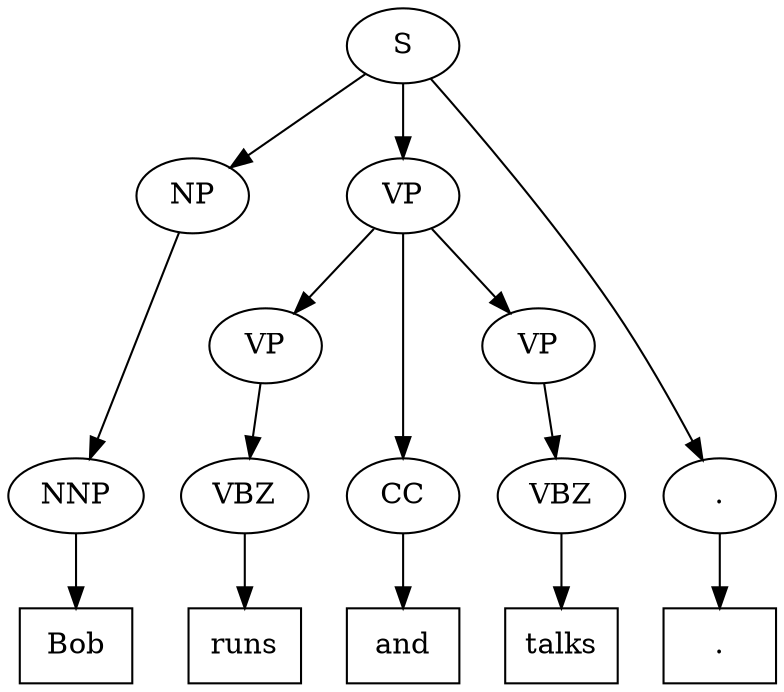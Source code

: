 digraph PropTree{
N3010938572 [label="S"]
N3010940012 [label="NP"]
N3010940204 [label="NNP"]
T0 [shape=box, label="Bob"]
N3010940172 [label="VP"]
N3010940428 [label="VP"]
N3010940556 [label="VBZ"]
T1 [shape=box, label="runs"]
N3010940524 [label="CC"]
T2 [shape=box, label="and"]
N3010940716 [label="VP"]
N3010940844 [label="VBZ"]
T3 [shape=box, label="talks"]
N3010940396 [label="."]
T4 [shape=box, label="."]
N3010938572 -> N3010940012
N3010940012 -> N3010940204
N3010940204 -> T0
N3010938572 -> N3010940172
N3010940172 -> N3010940428
N3010940428 -> N3010940556
N3010940556 -> T1
N3010940172 -> N3010940524
N3010940524 -> T2
N3010940172 -> N3010940716
N3010940716 -> N3010940844
N3010940844 -> T3
N3010938572 -> N3010940396
N3010940396 -> T4
{ rank=same; N3010940204, N3010940556, N3010940524, N3010940844, N3010940396}
{ rank=same; T0, T1, T2, T3, T4}
}
